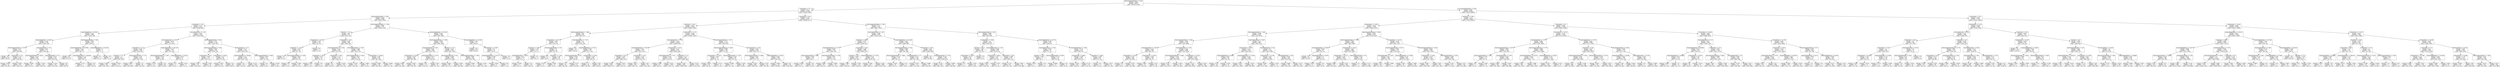 digraph Tree {
node [shape=box] ;
0 [label="ElectronegativityMean <= 2.031\nentropy = 0.994\nsamples = 99473\nvalue = [45328, 54145]"] ;
1 [label="ColumnMin <= 2.5\nentropy = 0.672\nsamples = 31066\nvalue = [25585, 5481]"] ;
0 -> 1 [labeldistance=2.5, labelangle=45, headlabel="True"] ;
2 [label="ElectronegativityMax <= 5.09\nentropy = 0.919\nsamples = 6899\nvalue = [4595, 2304]"] ;
1 -> 2 ;
3 [label="ColumnMax <= 13.5\nentropy = 0.757\nsamples = 4527\nvalue = [3539, 988]"] ;
2 -> 3 ;
4 [label="AtomicWeightMax <= 279.021\nentropy = 0.432\nsamples = 1668\nvalue = [1520, 148]"] ;
3 -> 4 ;
5 [label="AtomicWeightMin <= 23.647\nentropy = 0.526\nsamples = 1228\nvalue = [1082, 146]"] ;
4 -> 5 ;
6 [label="ElectronegativityMax <= 1.575\nentropy = 0.713\nsamples = 501\nvalue = [403, 98]"] ;
5 -> 6 ;
7 [label="entropy = 0.0\nsamples = 49\nvalue = [49, 0]"] ;
6 -> 7 ;
8 [label="ColumnMax <= 2.5\nentropy = 0.754\nsamples = 452\nvalue = [354, 98]"] ;
6 -> 8 ;
9 [label="entropy = 0.918\nsamples = 42\nvalue = [14, 28]"] ;
8 -> 9 ;
10 [label="entropy = 0.659\nsamples = 410\nvalue = [340, 70]"] ;
8 -> 10 ;
11 [label="AtomicRadiusMax <= 3.4\nentropy = 0.351\nsamples = 727\nvalue = [679, 48]"] ;
5 -> 11 ;
12 [label="ElectronegativityMin <= 0.855\nentropy = 0.226\nsamples = 493\nvalue = [475, 18]"] ;
11 -> 12 ;
13 [label="entropy = 0.464\nsamples = 61\nvalue = [55, 6]"] ;
12 -> 13 ;
14 [label="entropy = 0.183\nsamples = 432\nvalue = [420, 12]"] ;
12 -> 14 ;
15 [label="AtomicRadiusMax <= 5.3\nentropy = 0.552\nsamples = 234\nvalue = [204, 30]"] ;
11 -> 15 ;
16 [label="entropy = 0.738\nsamples = 144\nvalue = [114, 30]"] ;
15 -> 16 ;
17 [label="entropy = 0.0\nsamples = 90\nvalue = [90, 0]"] ;
15 -> 17 ;
18 [label="ElectronegativityMax <= 5.06\nentropy = 0.042\nsamples = 440\nvalue = [438, 2]"] ;
4 -> 18 ;
19 [label="AtomicWeightMean <= 139.788\nentropy = 0.023\nsamples = 438\nvalue = [437, 1]"] ;
18 -> 19 ;
20 [label="entropy = 0.0\nsamples = 372\nvalue = [372, 0]"] ;
19 -> 20 ;
21 [label="AtomicWeightMean <= 139.826\nentropy = 0.113\nsamples = 66\nvalue = [65, 1]"] ;
19 -> 21 ;
22 [label="entropy = 0.722\nsamples = 5\nvalue = [4, 1]"] ;
21 -> 22 ;
23 [label="entropy = 0.0\nsamples = 61\nvalue = [61, 0]"] ;
21 -> 23 ;
24 [label="AtomicWeightMean <= 134.162\nentropy = 1.0\nsamples = 2\nvalue = [1, 1]"] ;
18 -> 24 ;
25 [label="entropy = 0.0\nsamples = 1\nvalue = [0, 1]"] ;
24 -> 25 ;
26 [label="entropy = 0.0\nsamples = 1\nvalue = [1, 0]"] ;
24 -> 26 ;
27 [label="AtomicRadiusMin <= 1.425\nentropy = 0.874\nsamples = 2859\nvalue = [2019, 840]"] ;
3 -> 27 ;
28 [label="AtomicRadiusMax <= 4.375\nentropy = 0.978\nsamples = 1317\nvalue = [774, 543]"] ;
27 -> 28 ;
29 [label="ColumnMin <= 1.5\nentropy = 0.948\nsamples = 1205\nvalue = [764, 441]"] ;
28 -> 29 ;
30 [label="RowMax <= 7.0\nentropy = 1.0\nsamples = 610\nvalue = [307, 303]"] ;
29 -> 30 ;
31 [label="entropy = 0.984\nsamples = 439\nvalue = [187, 252]"] ;
30 -> 31 ;
32 [label="entropy = 0.879\nsamples = 171\nvalue = [120, 51]"] ;
30 -> 32 ;
33 [label="ElectronegativityMin <= 1.75\nentropy = 0.781\nsamples = 595\nvalue = [457, 138]"] ;
29 -> 33 ;
34 [label="entropy = 0.697\nsamples = 511\nvalue = [415, 96]"] ;
33 -> 34 ;
35 [label="entropy = 1.0\nsamples = 84\nvalue = [42, 42]"] ;
33 -> 35 ;
36 [label="AtomicWeightMax <= 301.522\nentropy = 0.434\nsamples = 112\nvalue = [10, 102]"] ;
28 -> 36 ;
37 [label="ElectronegativityMean <= 1.397\nentropy = 0.278\nsamples = 104\nvalue = [5, 99]"] ;
36 -> 37 ;
38 [label="entropy = 0.738\nsamples = 24\nvalue = [5, 19]"] ;
37 -> 38 ;
39 [label="entropy = 0.0\nsamples = 80\nvalue = [0, 80]"] ;
37 -> 39 ;
40 [label="AtomicWeightMax <= 416.18\nentropy = 0.954\nsamples = 8\nvalue = [5, 3]"] ;
36 -> 40 ;
41 [label="entropy = 0.0\nsamples = 4\nvalue = [4, 0]"] ;
40 -> 41 ;
42 [label="entropy = 0.811\nsamples = 4\nvalue = [1, 3]"] ;
40 -> 42 ;
43 [label="ElectronegativityMin <= 0.94\nentropy = 0.707\nsamples = 1542\nvalue = [1245, 297]"] ;
27 -> 43 ;
44 [label="ElectronegativityMax <= 4.39\nentropy = 0.954\nsamples = 361\nvalue = [226, 135]"] ;
43 -> 44 ;
45 [label="ColumnMax <= 31.0\nentropy = 0.993\nsamples = 277\nvalue = [152, 125]"] ;
44 -> 45 ;
46 [label="entropy = 0.972\nsamples = 251\nvalue = [150, 101]"] ;
45 -> 46 ;
47 [label="entropy = 0.391\nsamples = 26\nvalue = [2, 24]"] ;
45 -> 47 ;
48 [label="ColumnMean <= 8.625\nentropy = 0.527\nsamples = 84\nvalue = [74, 10]"] ;
44 -> 48 ;
49 [label="entropy = 0.852\nsamples = 36\nvalue = [26, 10]"] ;
48 -> 49 ;
50 [label="entropy = 0.0\nsamples = 48\nvalue = [48, 0]"] ;
48 -> 50 ;
51 [label="ColumnMean <= 11.1\nentropy = 0.577\nsamples = 1181\nvalue = [1019, 162]"] ;
43 -> 51 ;
52 [label="AtomicWeightMax <= 59.059\nentropy = 0.54\nsamples = 1149\nvalue = [1007, 142]"] ;
51 -> 52 ;
53 [label="entropy = 0.0\nsamples = 110\nvalue = [110, 0]"] ;
52 -> 53 ;
54 [label="entropy = 0.575\nsamples = 1039\nvalue = [897, 142]"] ;
52 -> 54 ;
55 [label="ElectronegativityMean <= 1.693\nentropy = 0.954\nsamples = 32\nvalue = [12, 20]"] ;
51 -> 55 ;
56 [label="entropy = 0.0\nsamples = 9\nvalue = [9, 0]"] ;
55 -> 56 ;
57 [label="entropy = 0.559\nsamples = 23\nvalue = [3, 20]"] ;
55 -> 57 ;
58 [label="ElectronegativityMean <= 1.786\nentropy = 0.991\nsamples = 2372\nvalue = [1056, 1316]"] ;
2 -> 58 ;
59 [label="RowMax <= 11.0\nentropy = 0.93\nsamples = 792\nvalue = [518, 274]"] ;
58 -> 59 ;
60 [label="ColumnMean <= 10.3\nentropy = 0.783\nsamples = 103\nvalue = [24, 79]"] ;
59 -> 60 ;
61 [label="RowMean <= 1.514\nentropy = 0.674\nsamples = 96\nvalue = [17, 79]"] ;
60 -> 61 ;
62 [label="entropy = 0.0\nsamples = 2\nvalue = [2, 0]"] ;
61 -> 62 ;
63 [label="ElectronegativityMean <= 1.459\nentropy = 0.633\nsamples = 94\nvalue = [15, 79]"] ;
61 -> 63 ;
64 [label="entropy = 0.0\nsamples = 2\nvalue = [2, 0]"] ;
63 -> 64 ;
65 [label="entropy = 0.588\nsamples = 92\nvalue = [13, 79]"] ;
63 -> 65 ;
66 [label="entropy = 0.0\nsamples = 7\nvalue = [7, 0]"] ;
60 -> 66 ;
67 [label="ColumnMax <= 44.5\nentropy = 0.86\nsamples = 689\nvalue = [494, 195]"] ;
59 -> 67 ;
68 [label="AtomicRadiusMean <= 1.234\nentropy = 0.419\nsamples = 295\nvalue = [270, 25]"] ;
67 -> 68 ;
69 [label="ColumnMax <= 19.5\nentropy = 0.811\nsamples = 16\nvalue = [4, 12]"] ;
68 -> 69 ;
70 [label="entropy = 0.391\nsamples = 13\nvalue = [1, 12]"] ;
69 -> 70 ;
71 [label="entropy = 0.0\nsamples = 3\nvalue = [3, 0]"] ;
69 -> 71 ;
72 [label="ColumnMax <= 29.0\nentropy = 0.272\nsamples = 279\nvalue = [266, 13]"] ;
68 -> 72 ;
73 [label="entropy = 0.0\nsamples = 133\nvalue = [133, 0]"] ;
72 -> 73 ;
74 [label="entropy = 0.433\nsamples = 146\nvalue = [133, 13]"] ;
72 -> 74 ;
75 [label="AtomicRadiusMean <= 1.501\nentropy = 0.986\nsamples = 394\nvalue = [224, 170]"] ;
67 -> 75 ;
76 [label="ElectronegativityMin <= 1.625\nentropy = 0.627\nsamples = 153\nvalue = [129, 24]"] ;
75 -> 76 ;
77 [label="entropy = 0.528\nsamples = 134\nvalue = [118, 16]"] ;
76 -> 77 ;
78 [label="entropy = 0.982\nsamples = 19\nvalue = [11, 8]"] ;
76 -> 78 ;
79 [label="ColumnMean <= 10.955\nentropy = 0.967\nsamples = 241\nvalue = [95, 146]"] ;
75 -> 79 ;
80 [label="entropy = 0.888\nsamples = 190\nvalue = [58, 132]"] ;
79 -> 80 ;
81 [label="entropy = 0.848\nsamples = 51\nvalue = [37, 14]"] ;
79 -> 81 ;
82 [label="AtomicWeightMean <= 132.252\nentropy = 0.925\nsamples = 1580\nvalue = [538, 1042]"] ;
58 -> 82 ;
83 [label="ElectronegativityMax <= 7.645\nentropy = 0.905\nsamples = 1525\nvalue = [489, 1036]"] ;
82 -> 83 ;
84 [label="AtomicRadiusMax <= 2.65\nentropy = 0.992\nsamples = 498\nvalue = [222, 276]"] ;
83 -> 84 ;
85 [label="ColumnMean <= 9.225\nentropy = 0.916\nsamples = 281\nvalue = [93, 188]"] ;
84 -> 85 ;
86 [label="entropy = 0.681\nsamples = 133\nvalue = [24, 109]"] ;
85 -> 86 ;
87 [label="entropy = 0.997\nsamples = 148\nvalue = [69, 79]"] ;
85 -> 87 ;
88 [label="AtomicRadiusMean <= 1.475\nentropy = 0.974\nsamples = 217\nvalue = [129, 88]"] ;
84 -> 88 ;
89 [label="entropy = 0.91\nsamples = 175\nvalue = [118, 57]"] ;
88 -> 89 ;
90 [label="entropy = 0.83\nsamples = 42\nvalue = [11, 31]"] ;
88 -> 90 ;
91 [label="RowMax <= 17.0\nentropy = 0.827\nsamples = 1027\nvalue = [267, 760]"] ;
83 -> 91 ;
92 [label="ElectronegativityMax <= 9.3\nentropy = 0.648\nsamples = 681\nvalue = [113, 568]"] ;
91 -> 92 ;
93 [label="entropy = 0.848\nsamples = 244\nvalue = [67, 177]"] ;
92 -> 93 ;
94 [label="entropy = 0.485\nsamples = 437\nvalue = [46, 391]"] ;
92 -> 94 ;
95 [label="ElectronegativityMean <= 1.953\nentropy = 0.991\nsamples = 346\nvalue = [154, 192]"] ;
91 -> 95 ;
96 [label="entropy = 0.938\nsamples = 175\nvalue = [113, 62]"] ;
95 -> 96 ;
97 [label="entropy = 0.795\nsamples = 171\nvalue = [41, 130]"] ;
95 -> 97 ;
98 [label="AtomicWeightMin <= 110.263\nentropy = 0.497\nsamples = 55\nvalue = [49, 6]"] ;
82 -> 98 ;
99 [label="entropy = 0.0\nsamples = 36\nvalue = [36, 0]"] ;
98 -> 99 ;
100 [label="ColumnMean <= 12.607\nentropy = 0.9\nsamples = 19\nvalue = [13, 6]"] ;
98 -> 100 ;
101 [label="AtomicWeightMean <= 147.217\nentropy = 0.696\nsamples = 16\nvalue = [13, 3]"] ;
100 -> 101 ;
102 [label="entropy = 0.918\nsamples = 9\nvalue = [6, 3]"] ;
101 -> 102 ;
103 [label="entropy = 0.0\nsamples = 7\nvalue = [7, 0]"] ;
101 -> 103 ;
104 [label="entropy = 0.0\nsamples = 3\nvalue = [0, 3]"] ;
100 -> 104 ;
105 [label="ColumnMax <= 44.5\nentropy = 0.561\nsamples = 24167\nvalue = [20990, 3177]"] ;
1 -> 105 ;
106 [label="RowMean <= 2.914\nentropy = 0.415\nsamples = 16265\nvalue = [14903, 1362]"] ;
105 -> 106 ;
107 [label="ElectronegativityMean <= 1.666\nentropy = 0.95\nsamples = 426\nvalue = [269, 157]"] ;
106 -> 107 ;
108 [label="ColumnMean <= 4.375\nentropy = 0.603\nsamples = 156\nvalue = [133, 23]"] ;
107 -> 108 ;
109 [label="RowMean <= 2.897\nentropy = 0.128\nsamples = 113\nvalue = [111, 2]"] ;
108 -> 109 ;
110 [label="AtomicRadiusMax <= 3.675\nentropy = 0.074\nsamples = 112\nvalue = [111, 1]"] ;
109 -> 110 ;
111 [label="entropy = 0.439\nsamples = 11\nvalue = [10, 1]"] ;
110 -> 111 ;
112 [label="entropy = 0.0\nsamples = 101\nvalue = [101, 0]"] ;
110 -> 112 ;
113 [label="entropy = 0.0\nsamples = 1\nvalue = [0, 1]"] ;
109 -> 113 ;
114 [label="ElectronegativityMin <= 1.97\nentropy = 1.0\nsamples = 43\nvalue = [22, 21]"] ;
108 -> 114 ;
115 [label="entropy = 0.0\nsamples = 9\nvalue = [9, 0]"] ;
114 -> 115 ;
116 [label="RowMean <= 2.739\nentropy = 0.96\nsamples = 34\nvalue = [13, 21]"] ;
114 -> 116 ;
117 [label="entropy = 0.702\nsamples = 21\nvalue = [4, 17]"] ;
116 -> 117 ;
118 [label="entropy = 0.89\nsamples = 13\nvalue = [9, 4]"] ;
116 -> 118 ;
119 [label="AtomicRadiusMax <= 1.725\nentropy = 1.0\nsamples = 270\nvalue = [136, 134]"] ;
107 -> 119 ;
120 [label="entropy = 0.0\nsamples = 19\nvalue = [19, 0]"] ;
119 -> 120 ;
121 [label="AtomicWeightMean <= 27.421\nentropy = 0.997\nsamples = 251\nvalue = [117, 134]"] ;
119 -> 121 ;
122 [label="ElectronegativityMax <= 6.3\nentropy = 0.916\nsamples = 145\nvalue = [48, 97]"] ;
121 -> 122 ;
123 [label="entropy = 1.0\nsamples = 58\nvalue = [29, 29]"] ;
122 -> 123 ;
124 [label="entropy = 0.757\nsamples = 87\nvalue = [19, 68]"] ;
122 -> 124 ;
125 [label="ColumnMean <= 2.619\nentropy = 0.933\nsamples = 106\nvalue = [69, 37]"] ;
121 -> 125 ;
126 [label="entropy = 1.0\nsamples = 58\nvalue = [29, 29]"] ;
125 -> 126 ;
127 [label="entropy = 0.65\nsamples = 48\nvalue = [40, 8]"] ;
125 -> 127 ;
128 [label="ColumnMean <= 11.31\nentropy = 0.388\nsamples = 15839\nvalue = [14634, 1205]"] ;
106 -> 128 ;
129 [label="AtomicRadiusMin <= 1.375\nentropy = 0.344\nsamples = 14624\nvalue = [13684, 940]"] ;
128 -> 129 ;
130 [label="AtomicRadiusMean <= 1.602\nentropy = 0.431\nsamples = 7377\nvalue = [6725, 652]"] ;
129 -> 130 ;
131 [label="ColumnMax <= 34.5\nentropy = 0.381\nsamples = 6471\nvalue = [5992, 479]"] ;
130 -> 131 ;
132 [label="entropy = 0.402\nsamples = 5957\nvalue = [5480, 477]"] ;
131 -> 132 ;
133 [label="entropy = 0.037\nsamples = 514\nvalue = [512, 2]"] ;
131 -> 133 ;
134 [label="ColumnMax <= 14.5\nentropy = 0.703\nsamples = 906\nvalue = [733, 173]"] ;
130 -> 134 ;
135 [label="entropy = 0.501\nsamples = 653\nvalue = [581, 72]"] ;
134 -> 135 ;
136 [label="entropy = 0.97\nsamples = 253\nvalue = [152, 101]"] ;
134 -> 136 ;
137 [label="ColumnMean <= 4.414\nentropy = 0.241\nsamples = 7247\nvalue = [6959, 288]"] ;
129 -> 137 ;
138 [label="AtomicRadiusMax <= 1.775\nentropy = 0.043\nsamples = 1276\nvalue = [1270, 6]"] ;
137 -> 138 ;
139 [label="entropy = 0.269\nsamples = 87\nvalue = [83, 4]"] ;
138 -> 139 ;
140 [label="entropy = 0.018\nsamples = 1189\nvalue = [1187, 2]"] ;
138 -> 140 ;
141 [label="ColumnMin <= 7.5\nentropy = 0.275\nsamples = 5971\nvalue = [5689, 282]"] ;
137 -> 141 ;
142 [label="entropy = 0.305\nsamples = 4832\nvalue = [4569, 263]"] ;
141 -> 142 ;
143 [label="entropy = 0.122\nsamples = 1139\nvalue = [1120, 19]"] ;
141 -> 143 ;
144 [label="ElectronegativityMin <= 1.275\nentropy = 0.757\nsamples = 1215\nvalue = [950, 265]"] ;
128 -> 144 ;
145 [label="ElectronegativityMean <= 1.826\nentropy = 0.988\nsamples = 163\nvalue = [71, 92]"] ;
144 -> 145 ;
146 [label="ColumnMean <= 11.917\nentropy = 0.883\nsamples = 73\nvalue = [51, 22]"] ;
145 -> 146 ;
147 [label="entropy = 0.616\nsamples = 59\nvalue = [50, 9]"] ;
146 -> 147 ;
148 [label="entropy = 0.371\nsamples = 14\nvalue = [1, 13]"] ;
146 -> 148 ;
149 [label="ElectronegativityMin <= 1.135\nentropy = 0.764\nsamples = 90\nvalue = [20, 70]"] ;
145 -> 149 ;
150 [label="entropy = 0.998\nsamples = 21\nvalue = [11, 10]"] ;
149 -> 150 ;
151 [label="entropy = 0.559\nsamples = 69\nvalue = [9, 60]"] ;
149 -> 151 ;
152 [label="ColumnMean <= 13.9\nentropy = 0.645\nsamples = 1052\nvalue = [879, 173]"] ;
144 -> 152 ;
153 [label="ElectronegativityMean <= 1.986\nentropy = 0.437\nsamples = 788\nvalue = [717, 71]"] ;
152 -> 153 ;
154 [label="entropy = 0.344\nsamples = 669\nvalue = [626, 43]"] ;
153 -> 154 ;
155 [label="entropy = 0.787\nsamples = 119\nvalue = [91, 28]"] ;
153 -> 155 ;
156 [label="AtomicWeightMin <= 67.551\nentropy = 0.962\nsamples = 264\nvalue = [162, 102]"] ;
152 -> 156 ;
157 [label="entropy = 0.993\nsamples = 124\nvalue = [56, 68]"] ;
156 -> 157 ;
158 [label="entropy = 0.8\nsamples = 140\nvalue = [106, 34]"] ;
156 -> 158 ;
159 [label="ElectronegativityMean <= 1.941\nentropy = 0.777\nsamples = 7902\nvalue = [6087, 1815]"] ;
105 -> 159 ;
160 [label="AtomicRadiusMean <= 1.497\nentropy = 0.689\nsamples = 6441\nvalue = [5254, 1187]"] ;
159 -> 160 ;
161 [label="RowMean <= 2.881\nentropy = 0.557\nsamples = 4777\nvalue = [4156, 621]"] ;
160 -> 161 ;
162 [label="AtomicRadiusMean <= 1.117\nentropy = 0.998\nsamples = 313\nvalue = [165, 148]"] ;
161 -> 162 ;
163 [label="ElectronegativityMin <= 3.68\nentropy = 0.363\nsamples = 101\nvalue = [94, 7]"] ;
162 -> 163 ;
164 [label="entropy = 0.095\nsamples = 82\nvalue = [81, 1]"] ;
163 -> 164 ;
165 [label="entropy = 0.9\nsamples = 19\nvalue = [13, 6]"] ;
163 -> 165 ;
166 [label="ElectronegativityMean <= 1.703\nentropy = 0.92\nsamples = 212\nvalue = [71, 141]"] ;
162 -> 166 ;
167 [label="entropy = 0.908\nsamples = 65\nvalue = [44, 21]"] ;
166 -> 167 ;
168 [label="entropy = 0.688\nsamples = 147\nvalue = [27, 120]"] ;
166 -> 168 ;
169 [label="ColumnMax <= 48.5\nentropy = 0.488\nsamples = 4464\nvalue = [3991, 473]"] ;
161 -> 169 ;
170 [label="RowMax <= 19.0\nentropy = 0.858\nsamples = 351\nvalue = [252, 99]"] ;
169 -> 170 ;
171 [label="entropy = 0.981\nsamples = 217\nvalue = [126, 91]"] ;
170 -> 171 ;
172 [label="entropy = 0.326\nsamples = 134\nvalue = [126, 8]"] ;
170 -> 172 ;
173 [label="AtomicWeightMean <= 27.105\nentropy = 0.44\nsamples = 4113\nvalue = [3739, 374]"] ;
169 -> 173 ;
174 [label="entropy = 0.036\nsamples = 267\nvalue = [266, 1]"] ;
173 -> 174 ;
175 [label="entropy = 0.459\nsamples = 3846\nvalue = [3473, 373]"] ;
173 -> 175 ;
176 [label="AtomicWeightMax <= 414.349\nentropy = 0.925\nsamples = 1664\nvalue = [1098, 566]"] ;
160 -> 176 ;
177 [label="ElectronegativityMin <= 1.44\nentropy = 0.889\nsamples = 300\nvalue = [92, 208]"] ;
176 -> 177 ;
178 [label="ElectronegativityMean <= 1.889\nentropy = 0.744\nsamples = 52\nvalue = [41, 11]"] ;
177 -> 178 ;
179 [label="entropy = 0.359\nsamples = 44\nvalue = [41, 3]"] ;
178 -> 179 ;
180 [label="entropy = 0.0\nsamples = 8\nvalue = [0, 8]"] ;
178 -> 180 ;
181 [label="AtomicRadiusMin <= 1.7\nentropy = 0.733\nsamples = 248\nvalue = [51, 197]"] ;
177 -> 181 ;
182 [label="entropy = 0.424\nsamples = 174\nvalue = [15, 159]"] ;
181 -> 182 ;
183 [label="entropy = 0.999\nsamples = 74\nvalue = [36, 38]"] ;
181 -> 183 ;
184 [label="RowMean <= 3.09\nentropy = 0.83\nsamples = 1364\nvalue = [1006, 358]"] ;
176 -> 184 ;
185 [label="entropy = 0.0\nsamples = 48\nvalue = [0, 48]"] ;
184 -> 185 ;
186 [label="AtomicRadiusMean <= 1.713\nentropy = 0.788\nsamples = 1316\nvalue = [1006, 310]"] ;
184 -> 186 ;
187 [label="entropy = 0.704\nsamples = 1109\nvalue = [897, 212]"] ;
186 -> 187 ;
188 [label="entropy = 0.998\nsamples = 207\nvalue = [109, 98]"] ;
186 -> 188 ;
189 [label="ElectronegativityMin <= 3.475\nentropy = 0.986\nsamples = 1461\nvalue = [833, 628]"] ;
159 -> 189 ;
190 [label="ColumnMean <= 7.809\nentropy = 1.0\nsamples = 1076\nvalue = [539, 537]"] ;
189 -> 190 ;
191 [label="RowMax <= 34.5\nentropy = 0.565\nsamples = 98\nvalue = [13, 85]"] ;
190 -> 191 ;
192 [label="ColumnMean <= 5.815\nentropy = 0.423\nsamples = 93\nvalue = [8, 85]"] ;
191 -> 192 ;
193 [label="entropy = 0.0\nsamples = 2\nvalue = [2, 0]"] ;
192 -> 193 ;
194 [label="entropy = 0.351\nsamples = 91\nvalue = [6, 85]"] ;
192 -> 194 ;
195 [label="entropy = 0.0\nsamples = 5\nvalue = [5, 0]"] ;
191 -> 195 ;
196 [label="AtomicRadiusMean <= 1.201\nentropy = 0.996\nsamples = 978\nvalue = [526, 452]"] ;
190 -> 196 ;
197 [label="ColumnMax <= 208.0\nentropy = 0.762\nsamples = 181\nvalue = [141, 40]"] ;
196 -> 197 ;
198 [label="entropy = 0.616\nsamples = 164\nvalue = [139, 25]"] ;
197 -> 198 ;
199 [label="entropy = 0.523\nsamples = 17\nvalue = [2, 15]"] ;
197 -> 199 ;
200 [label="ColumnMax <= 46.5\nentropy = 0.999\nsamples = 797\nvalue = [385, 412]"] ;
196 -> 200 ;
201 [label="entropy = 0.707\nsamples = 83\nvalue = [67, 16]"] ;
200 -> 201 ;
202 [label="entropy = 0.991\nsamples = 714\nvalue = [318, 396]"] ;
200 -> 202 ;
203 [label="AtomicWeightMean <= 33.778\nentropy = 0.789\nsamples = 385\nvalue = [294, 91]"] ;
189 -> 203 ;
204 [label="AtomicRadiusMean <= 1.103\nentropy = 0.928\nsamples = 32\nvalue = [11, 21]"] ;
203 -> 204 ;
205 [label="RowMax <= 13.0\nentropy = 0.592\nsamples = 7\nvalue = [6, 1]"] ;
204 -> 205 ;
206 [label="entropy = 0.918\nsamples = 3\nvalue = [2, 1]"] ;
205 -> 206 ;
207 [label="entropy = 0.0\nsamples = 4\nvalue = [4, 0]"] ;
205 -> 207 ;
208 [label="ElectronegativityMin <= 6.565\nentropy = 0.722\nsamples = 25\nvalue = [5, 20]"] ;
204 -> 208 ;
209 [label="entropy = 0.896\nsamples = 16\nvalue = [5, 11]"] ;
208 -> 209 ;
210 [label="entropy = 0.0\nsamples = 9\nvalue = [0, 9]"] ;
208 -> 210 ;
211 [label="AtomicRadiusMean <= 1.405\nentropy = 0.719\nsamples = 353\nvalue = [283, 70]"] ;
203 -> 211 ;
212 [label="ColumnMean <= 9.964\nentropy = 0.569\nsamples = 261\nvalue = [226, 35]"] ;
211 -> 212 ;
213 [label="entropy = 0.229\nsamples = 108\nvalue = [104, 4]"] ;
212 -> 213 ;
214 [label="entropy = 0.727\nsamples = 153\nvalue = [122, 31]"] ;
212 -> 214 ;
215 [label="RowMean <= 4.384\nentropy = 0.958\nsamples = 92\nvalue = [57, 35]"] ;
211 -> 215 ;
216 [label="entropy = 0.0\nsamples = 11\nvalue = [0, 11]"] ;
215 -> 216 ;
217 [label="entropy = 0.877\nsamples = 81\nvalue = [57, 24]"] ;
215 -> 217 ;
218 [label="AtomicRadiusMean <= 0.98\nentropy = 0.867\nsamples = 68407\nvalue = [19743, 48664]"] ;
0 -> 218 [labeldistance=2.5, labelangle=-45, headlabel="False"] ;
219 [label="RowMean <= 2.484\nentropy = 0.72\nsamples = 36848\nvalue = [7328, 29520]"] ;
218 -> 219 ;
220 [label="ColumnMean <= 12.918\nentropy = 0.532\nsamples = 16100\nvalue = [1948, 14152]"] ;
219 -> 220 ;
221 [label="ElectronegativityMin <= 1.845\nentropy = 0.398\nsamples = 9243\nvalue = [728, 8515]"] ;
220 -> 221 ;
222 [label="ElectronegativityMax <= 10.66\nentropy = 0.298\nsamples = 5276\nvalue = [278, 4998]"] ;
221 -> 222 ;
223 [label="AtomicRadiusMin <= 1.025\nentropy = 0.516\nsamples = 590\nvalue = [68, 522]"] ;
222 -> 223 ;
224 [label="ColumnMean <= 3.375\nentropy = 0.367\nsamples = 484\nvalue = [34, 450]"] ;
223 -> 224 ;
225 [label="entropy = 0.0\nsamples = 6\nvalue = [6, 0]"] ;
224 -> 225 ;
226 [label="entropy = 0.322\nsamples = 478\nvalue = [28, 450]"] ;
224 -> 226 ;
227 [label="ColumnMean <= 12.675\nentropy = 0.905\nsamples = 106\nvalue = [34, 72]"] ;
223 -> 227 ;
228 [label="entropy = 0.987\nsamples = 76\nvalue = [33, 43]"] ;
227 -> 228 ;
229 [label="entropy = 0.211\nsamples = 30\nvalue = [1, 29]"] ;
227 -> 229 ;
230 [label="AtomicRadiusMin <= 1.225\nentropy = 0.264\nsamples = 4686\nvalue = [210, 4476]"] ;
222 -> 230 ;
231 [label="ElectronegativityMean <= 2.846\nentropy = 0.185\nsamples = 2136\nvalue = [60, 2076]"] ;
230 -> 231 ;
232 [label="entropy = 0.152\nsamples = 1913\nvalue = [42, 1871]"] ;
231 -> 232 ;
233 [label="entropy = 0.405\nsamples = 223\nvalue = [18, 205]"] ;
231 -> 233 ;
234 [label="ColumnMean <= 12.185\nentropy = 0.323\nsamples = 2550\nvalue = [150, 2400]"] ;
230 -> 234 ;
235 [label="entropy = 0.272\nsamples = 1905\nvalue = [89, 1816]"] ;
234 -> 235 ;
236 [label="entropy = 0.452\nsamples = 645\nvalue = [61, 584]"] ;
234 -> 236 ;
237 [label="AtomicRadiusMean <= 0.855\nentropy = 0.51\nsamples = 3967\nvalue = [450, 3517]"] ;
221 -> 237 ;
238 [label="ColumnMean <= 4.787\nentropy = 0.355\nsamples = 2520\nvalue = [169, 2351]"] ;
237 -> 238 ;
239 [label="AtomicWeightMean <= 8.636\nentropy = 0.967\nsamples = 56\nvalue = [22, 34]"] ;
238 -> 239 ;
240 [label="entropy = 0.211\nsamples = 30\nvalue = [1, 29]"] ;
239 -> 240 ;
241 [label="entropy = 0.706\nsamples = 26\nvalue = [21, 5]"] ;
239 -> 241 ;
242 [label="AtomicWeightMean <= 17.954\nentropy = 0.326\nsamples = 2464\nvalue = [147, 2317]"] ;
238 -> 242 ;
243 [label="entropy = 0.243\nsamples = 1523\nvalue = [61, 1462]"] ;
242 -> 243 ;
244 [label="entropy = 0.441\nsamples = 941\nvalue = [86, 855]"] ;
242 -> 244 ;
245 [label="AtomicRadiusMax <= 8.9\nentropy = 0.71\nsamples = 1447\nvalue = [281, 1166]"] ;
237 -> 245 ;
246 [label="ColumnMean <= 12.756\nentropy = 0.621\nsamples = 985\nvalue = [152, 833]"] ;
245 -> 246 ;
247 [label="entropy = 0.648\nsamples = 911\nvalue = [151, 760]"] ;
246 -> 247 ;
248 [label="entropy = 0.103\nsamples = 74\nvalue = [1, 73]"] ;
246 -> 248 ;
249 [label="AtomicRadiusMax <= 10.9\nentropy = 0.854\nsamples = 462\nvalue = [129, 333]"] ;
245 -> 249 ;
250 [label="entropy = 0.996\nsamples = 204\nvalue = [94, 110]"] ;
249 -> 250 ;
251 [label="entropy = 0.573\nsamples = 258\nvalue = [35, 223]"] ;
249 -> 251 ;
252 [label="ElectronegativityMean <= 2.942\nentropy = 0.676\nsamples = 6857\nvalue = [1220, 5637]"] ;
220 -> 252 ;
253 [label="ElectronegativityMean <= 2.526\nentropy = 0.584\nsamples = 4058\nvalue = [568, 3490]"] ;
252 -> 253 ;
254 [label="AtomicRadiusMean <= 0.802\nentropy = 0.928\nsamples = 67\nvalue = [44, 23]"] ;
253 -> 254 ;
255 [label="entropy = 0.0\nsamples = 20\nvalue = [20, 0]"] ;
254 -> 255 ;
256 [label="AtomicRadiusMean <= 0.879\nentropy = 1.0\nsamples = 47\nvalue = [24, 23]"] ;
254 -> 256 ;
257 [label="entropy = 0.979\nsamples = 41\nvalue = [24, 17]"] ;
256 -> 257 ;
258 [label="entropy = 0.0\nsamples = 6\nvalue = [0, 6]"] ;
256 -> 258 ;
259 [label="ColumnMean <= 15.321\nentropy = 0.561\nsamples = 3991\nvalue = [524, 3467]"] ;
253 -> 259 ;
260 [label="ColumnMean <= 13.112\nentropy = 0.585\nsamples = 3675\nvalue = [515, 3160]"] ;
259 -> 260 ;
261 [label="entropy = 0.809\nsamples = 374\nvalue = [93, 281]"] ;
260 -> 261 ;
262 [label="entropy = 0.551\nsamples = 3301\nvalue = [422, 2879]"] ;
260 -> 262 ;
263 [label="ElectronegativityMax <= 3.3\nentropy = 0.187\nsamples = 316\nvalue = [9, 307]"] ;
259 -> 263 ;
264 [label="entropy = 1.0\nsamples = 2\nvalue = [1, 1]"] ;
263 -> 264 ;
265 [label="entropy = 0.171\nsamples = 314\nvalue = [8, 306]"] ;
263 -> 265 ;
266 [label="ColumnMean <= 14.451\nentropy = 0.783\nsamples = 2799\nvalue = [652, 2147]"] ;
252 -> 266 ;
267 [label="ElectronegativityMax <= 20.27\nentropy = 0.634\nsamples = 751\nvalue = [120, 631]"] ;
266 -> 267 ;
268 [label="AtomicRadiusMin <= 1.425\nentropy = 0.361\nsamples = 189\nvalue = [13, 176]"] ;
267 -> 268 ;
269 [label="entropy = 0.26\nsamples = 182\nvalue = [8, 174]"] ;
268 -> 269 ;
270 [label="entropy = 0.863\nsamples = 7\nvalue = [5, 2]"] ;
268 -> 270 ;
271 [label="AtomicWeightMean <= 17.848\nentropy = 0.702\nsamples = 562\nvalue = [107, 455]"] ;
267 -> 271 ;
272 [label="entropy = 0.98\nsamples = 36\nvalue = [15, 21]"] ;
271 -> 272 ;
273 [label="entropy = 0.669\nsamples = 526\nvalue = [92, 434]"] ;
271 -> 273 ;
274 [label="ElectronegativityMean <= 3.244\nentropy = 0.826\nsamples = 2048\nvalue = [532, 1516]"] ;
266 -> 274 ;
275 [label="ColumnMean <= 14.84\nentropy = 0.876\nsamples = 1443\nvalue = [427, 1016]"] ;
274 -> 275 ;
276 [label="entropy = 0.961\nsamples = 416\nvalue = [160, 256]"] ;
275 -> 276 ;
277 [label="entropy = 0.827\nsamples = 1027\nvalue = [267, 760]"] ;
275 -> 277 ;
278 [label="ElectronegativityMin <= 2.015\nentropy = 0.666\nsamples = 605\nvalue = [105, 500]"] ;
274 -> 278 ;
279 [label="entropy = 0.761\nsamples = 322\nvalue = [71, 251]"] ;
278 -> 279 ;
280 [label="entropy = 0.53\nsamples = 283\nvalue = [34, 249]"] ;
278 -> 280 ;
281 [label="ColumnMin <= 6.5\nentropy = 0.826\nsamples = 20748\nvalue = [5380, 15368]"] ;
219 -> 281 ;
282 [label="ColumnMean <= 12.782\nentropy = 0.756\nsamples = 12459\nvalue = [2714, 9745]"] ;
281 -> 282 ;
283 [label="AtomicRadiusMin <= 1.275\nentropy = 0.862\nsamples = 5599\nvalue = [1597, 4002]"] ;
282 -> 283 ;
284 [label="ElectronegativityMean <= 2.257\nentropy = 0.646\nsamples = 1104\nvalue = [182, 922]"] ;
283 -> 284 ;
285 [label="ElectronegativityMin <= 1.285\nentropy = 0.702\nsamples = 21\nvalue = [17, 4]"] ;
284 -> 285 ;
286 [label="entropy = 0.0\nsamples = 2\nvalue = [0, 2]"] ;
285 -> 286 ;
287 [label="entropy = 0.485\nsamples = 19\nvalue = [17, 2]"] ;
285 -> 287 ;
288 [label="AtomicRadiusMax <= 1.875\nentropy = 0.616\nsamples = 1083\nvalue = [165, 918]"] ;
284 -> 288 ;
289 [label="entropy = 0.804\nsamples = 330\nvalue = [81, 249]"] ;
288 -> 289 ;
290 [label="entropy = 0.505\nsamples = 753\nvalue = [84, 669]"] ;
288 -> 290 ;
291 [label="ElectronegativityMean <= 2.737\nentropy = 0.899\nsamples = 4495\nvalue = [1415, 3080]"] ;
283 -> 291 ;
292 [label="AtomicWeightMean <= 25.513\nentropy = 0.944\nsamples = 2773\nvalue = [1002, 1771]"] ;
291 -> 292 ;
293 [label="entropy = 0.807\nsamples = 594\nvalue = [147, 447]"] ;
292 -> 293 ;
294 [label="entropy = 0.966\nsamples = 2179\nvalue = [855, 1324]"] ;
292 -> 294 ;
295 [label="AtomicWeightMean <= 76.452\nentropy = 0.795\nsamples = 1722\nvalue = [413, 1309]"] ;
291 -> 295 ;
296 [label="entropy = 0.784\nsamples = 1706\nvalue = [398, 1308]"] ;
295 -> 296 ;
297 [label="entropy = 0.337\nsamples = 16\nvalue = [15, 1]"] ;
295 -> 297 ;
298 [label="AtomicRadiusMax <= 12.075\nentropy = 0.641\nsamples = 6860\nvalue = [1117, 5743]"] ;
282 -> 298 ;
299 [label="RowMean <= 2.84\nentropy = 0.617\nsamples = 6285\nvalue = [960, 5325]"] ;
298 -> 299 ;
300 [label="ElectronegativityMean <= 2.764\nentropy = 0.562\nsamples = 4138\nvalue = [545, 3593]"] ;
299 -> 300 ;
301 [label="entropy = 0.43\nsamples = 989\nvalue = [87, 902]"] ;
300 -> 301 ;
302 [label="entropy = 0.598\nsamples = 3149\nvalue = [458, 2691]"] ;
300 -> 302 ;
303 [label="ElectronegativityMean <= 2.732\nentropy = 0.708\nsamples = 2147\nvalue = [415, 1732]"] ;
299 -> 303 ;
304 [label="entropy = 0.942\nsamples = 195\nvalue = [70, 125]"] ;
303 -> 304 ;
305 [label="entropy = 0.673\nsamples = 1952\nvalue = [345, 1607]"] ;
303 -> 305 ;
306 [label="AtomicRadiusMean <= 0.826\nentropy = 0.846\nsamples = 575\nvalue = [157, 418]"] ;
298 -> 306 ;
307 [label="AtomicWeightMean <= 26.466\nentropy = 0.991\nsamples = 230\nvalue = [102, 128]"] ;
306 -> 307 ;
308 [label="entropy = 0.94\nsamples = 84\nvalue = [54, 30]"] ;
307 -> 308 ;
309 [label="entropy = 0.914\nsamples = 146\nvalue = [48, 98]"] ;
307 -> 309 ;
310 [label="AtomicRadiusMax <= 12.375\nentropy = 0.633\nsamples = 345\nvalue = [55, 290]"] ;
306 -> 310 ;
311 [label="entropy = 0.0\nsamples = 4\nvalue = [4, 0]"] ;
310 -> 311 ;
312 [label="entropy = 0.609\nsamples = 341\nvalue = [51, 290]"] ;
310 -> 312 ;
313 [label="ColumnMean <= 13.605\nentropy = 0.906\nsamples = 8289\nvalue = [2666, 5623]"] ;
281 -> 313 ;
314 [label="AtomicRadiusMax <= 2.15\nentropy = 0.977\nsamples = 2942\nvalue = [1208, 1734]"] ;
313 -> 314 ;
315 [label="AtomicWeightMean <= 39.805\nentropy = 0.853\nsamples = 223\nvalue = [161, 62]"] ;
314 -> 315 ;
316 [label="AtomicWeightMean <= 29.568\nentropy = 0.975\nsamples = 125\nvalue = [74, 51]"] ;
315 -> 316 ;
317 [label="entropy = 0.848\nsamples = 51\nvalue = [37, 14]"] ;
316 -> 317 ;
318 [label="entropy = 1.0\nsamples = 74\nvalue = [37, 37]"] ;
316 -> 318 ;
319 [label="ColumnMean <= 12.875\nentropy = 0.507\nsamples = 98\nvalue = [87, 11]"] ;
315 -> 319 ;
320 [label="entropy = 0.0\nsamples = 36\nvalue = [36, 0]"] ;
319 -> 320 ;
321 [label="entropy = 0.674\nsamples = 62\nvalue = [51, 11]"] ;
319 -> 321 ;
322 [label="ColumnMin <= 15.5\nentropy = 0.962\nsamples = 2719\nvalue = [1047, 1672]"] ;
314 -> 322 ;
323 [label="ElectronegativityMean <= 2.684\nentropy = 0.899\nsamples = 1775\nvalue = [559, 1216]"] ;
322 -> 323 ;
324 [label="entropy = 0.99\nsamples = 383\nvalue = [169, 214]"] ;
323 -> 324 ;
325 [label="entropy = 0.856\nsamples = 1392\nvalue = [390, 1002]"] ;
323 -> 325 ;
326 [label="AtomicRadiusMin <= 1.6\nentropy = 0.999\nsamples = 944\nvalue = [488, 456]"] ;
322 -> 326 ;
327 [label="entropy = 0.704\nsamples = 251\nvalue = [203, 48]"] ;
326 -> 327 ;
328 [label="entropy = 0.977\nsamples = 693\nvalue = [285, 408]"] ;
326 -> 328 ;
329 [label="ColumnMean <= 15.738\nentropy = 0.845\nsamples = 5347\nvalue = [1458, 3889]"] ;
313 -> 329 ;
330 [label="ColumnMax <= 379.0\nentropy = 0.873\nsamples = 4745\nvalue = [1391, 3354]"] ;
329 -> 330 ;
331 [label="AtomicRadiusMean <= 0.775\nentropy = 0.855\nsamples = 4359\nvalue = [1218, 3141]"] ;
330 -> 331 ;
332 [label="entropy = 0.627\nsamples = 376\nvalue = [59, 317]"] ;
331 -> 332 ;
333 [label="entropy = 0.87\nsamples = 3983\nvalue = [1159, 2824]"] ;
331 -> 333 ;
334 [label="AtomicWeightMax <= 416.973\nentropy = 0.992\nsamples = 386\nvalue = [173, 213]"] ;
330 -> 334 ;
335 [label="entropy = 0.962\nsamples = 184\nvalue = [113, 71]"] ;
334 -> 335 ;
336 [label="entropy = 0.878\nsamples = 202\nvalue = [60, 142]"] ;
334 -> 336 ;
337 [label="ElectronegativityMax <= 3.71\nentropy = 0.504\nsamples = 602\nvalue = [67, 535]"] ;
329 -> 337 ;
338 [label="AtomicWeightMean <= 45.37\nentropy = 0.845\nsamples = 11\nvalue = [8, 3]"] ;
337 -> 338 ;
339 [label="entropy = 1.0\nsamples = 6\nvalue = [3, 3]"] ;
338 -> 339 ;
340 [label="entropy = 0.0\nsamples = 5\nvalue = [5, 0]"] ;
338 -> 340 ;
341 [label="AtomicWeightMean <= 49.193\nentropy = 0.468\nsamples = 591\nvalue = [59, 532]"] ;
337 -> 341 ;
342 [label="entropy = 0.575\nsamples = 381\nvalue = [52, 329]"] ;
341 -> 342 ;
343 [label="entropy = 0.211\nsamples = 210\nvalue = [7, 203]"] ;
341 -> 343 ;
344 [label="ColumnMax <= 31.0\nentropy = 0.967\nsamples = 31559\nvalue = [12415, 19144]"] ;
218 -> 344 ;
345 [label="ColumnMean <= 11.45\nentropy = 0.948\nsamples = 3393\nvalue = [2148, 1245]"] ;
344 -> 345 ;
346 [label="AtomicRadiusMin <= 0.625\nentropy = 0.718\nsamples = 1866\nvalue = [1496, 370]"] ;
345 -> 346 ;
347 [label="ColumnMax <= 28.5\nentropy = 0.97\nsamples = 281\nvalue = [112, 169]"] ;
346 -> 347 ;
348 [label="ColumnMin <= 2.5\nentropy = 1.0\nsamples = 208\nvalue = [106, 102]"] ;
347 -> 348 ;
349 [label="ColumnMean <= 10.292\nentropy = 0.783\nsamples = 103\nvalue = [24, 79]"] ;
348 -> 349 ;
350 [label="entropy = 0.592\nsamples = 91\nvalue = [13, 78]"] ;
349 -> 350 ;
351 [label="entropy = 0.414\nsamples = 12\nvalue = [11, 1]"] ;
349 -> 351 ;
352 [label="AtomicWeightMin <= 15.003\nentropy = 0.758\nsamples = 105\nvalue = [82, 23]"] ;
348 -> 352 ;
353 [label="entropy = 0.779\nsamples = 13\nvalue = [3, 10]"] ;
352 -> 353 ;
354 [label="entropy = 0.588\nsamples = 92\nvalue = [79, 13]"] ;
352 -> 354 ;
355 [label="AtomicRadiusMax <= 4.025\nentropy = 0.41\nsamples = 73\nvalue = [6, 67]"] ;
347 -> 355 ;
356 [label="ElectronegativityMin <= 2.63\nentropy = 0.111\nsamples = 68\nvalue = [1, 67]"] ;
355 -> 356 ;
357 [label="entropy = 0.0\nsamples = 42\nvalue = [0, 42]"] ;
356 -> 357 ;
358 [label="entropy = 0.235\nsamples = 26\nvalue = [1, 25]"] ;
356 -> 358 ;
359 [label="entropy = 0.0\nsamples = 5\nvalue = [5, 0]"] ;
355 -> 359 ;
360 [label="ColumnMin <= 2.5\nentropy = 0.549\nsamples = 1585\nvalue = [1384, 201]"] ;
346 -> 360 ;
361 [label="ElectronegativityMean <= 2.173\nentropy = 0.992\nsamples = 232\nvalue = [128, 104]"] ;
360 -> 361 ;
362 [label="ColumnMean <= 8.9\nentropy = 0.974\nsamples = 148\nvalue = [60, 88]"] ;
361 -> 362 ;
363 [label="entropy = 0.835\nsamples = 49\nvalue = [36, 13]"] ;
362 -> 363 ;
364 [label="entropy = 0.799\nsamples = 99\nvalue = [24, 75]"] ;
362 -> 364 ;
365 [label="AtomicRadiusMean <= 1.161\nentropy = 0.702\nsamples = 84\nvalue = [68, 16]"] ;
361 -> 365 ;
366 [label="entropy = 0.439\nsamples = 55\nvalue = [50, 5]"] ;
365 -> 366 ;
367 [label="entropy = 0.958\nsamples = 29\nvalue = [18, 11]"] ;
365 -> 367 ;
368 [label="AtomicRadiusMax <= 4.025\nentropy = 0.372\nsamples = 1353\nvalue = [1256, 97]"] ;
360 -> 368 ;
369 [label="AtomicRadiusMax <= 2.95\nentropy = 0.428\nsamples = 1040\nvalue = [949, 91]"] ;
368 -> 369 ;
370 [label="entropy = 0.349\nsamples = 948\nvalue = [886, 62]"] ;
369 -> 370 ;
371 [label="entropy = 0.899\nsamples = 92\nvalue = [63, 29]"] ;
369 -> 371 ;
372 [label="AtomicRadiusMin <= 1.275\nentropy = 0.137\nsamples = 313\nvalue = [307, 6]"] ;
368 -> 372 ;
373 [label="entropy = 0.281\nsamples = 123\nvalue = [117, 6]"] ;
372 -> 373 ;
374 [label="entropy = 0.0\nsamples = 190\nvalue = [190, 0]"] ;
372 -> 374 ;
375 [label="ColumnMax <= 15.5\nentropy = 0.985\nsamples = 1527\nvalue = [652, 875]"] ;
345 -> 375 ;
376 [label="ColumnMean <= 13.167\nentropy = 0.505\nsamples = 206\nvalue = [183, 23]"] ;
375 -> 376 ;
377 [label="entropy = 0.0\nsamples = 118\nvalue = [118, 0]"] ;
376 -> 377 ;
378 [label="AtomicWeightMean <= 70.832\nentropy = 0.829\nsamples = 88\nvalue = [65, 23]"] ;
376 -> 378 ;
379 [label="ElectronegativityMin <= 1.855\nentropy = 0.998\nsamples = 40\nvalue = [19, 21]"] ;
378 -> 379 ;
380 [label="entropy = 0.391\nsamples = 13\nvalue = [12, 1]"] ;
379 -> 380 ;
381 [label="entropy = 0.826\nsamples = 27\nvalue = [7, 20]"] ;
379 -> 381 ;
382 [label="ElectronegativityMean <= 2.043\nentropy = 0.25\nsamples = 48\nvalue = [46, 2]"] ;
378 -> 382 ;
383 [label="entropy = 0.0\nsamples = 1\nvalue = [0, 1]"] ;
382 -> 383 ;
384 [label="entropy = 0.149\nsamples = 47\nvalue = [46, 1]"] ;
382 -> 384 ;
385 [label="RowMax <= 6.5\nentropy = 0.938\nsamples = 1321\nvalue = [469, 852]"] ;
375 -> 385 ;
386 [label="ElectronegativityMin <= 1.43\nentropy = 0.852\nsamples = 1068\nvalue = [296, 772]"] ;
385 -> 386 ;
387 [label="AtomicWeightMax <= 139.511\nentropy = 0.481\nsamples = 270\nvalue = [28, 242]"] ;
386 -> 387 ;
388 [label="entropy = 0.191\nsamples = 136\nvalue = [4, 132]"] ;
387 -> 388 ;
389 [label="entropy = 0.678\nsamples = 134\nvalue = [24, 110]"] ;
387 -> 389 ;
390 [label="ColumnMean <= 12.583\nentropy = 0.921\nsamples = 798\nvalue = [268, 530]"] ;
386 -> 390 ;
391 [label="entropy = 0.772\nsamples = 106\nvalue = [82, 24]"] ;
390 -> 391 ;
392 [label="entropy = 0.84\nsamples = 692\nvalue = [186, 506]"] ;
390 -> 392 ;
393 [label="ColumnMean <= 12.633\nentropy = 0.9\nsamples = 253\nvalue = [173, 80]"] ;
385 -> 393 ;
394 [label="ElectronegativityMin <= 1.345\nentropy = 0.666\nsamples = 121\nvalue = [100, 21]"] ;
393 -> 394 ;
395 [label="entropy = 0.722\nsamples = 15\nvalue = [3, 12]"] ;
394 -> 395 ;
396 [label="entropy = 0.419\nsamples = 106\nvalue = [97, 9]"] ;
394 -> 396 ;
397 [label="AtomicWeightMean <= 144.689\nentropy = 0.992\nsamples = 132\nvalue = [73, 59]"] ;
393 -> 397 ;
398 [label="entropy = 0.998\nsamples = 110\nvalue = [52, 58]"] ;
397 -> 398 ;
399 [label="entropy = 0.267\nsamples = 22\nvalue = [21, 1]"] ;
397 -> 399 ;
400 [label="ColumnMean <= 12.651\nentropy = 0.946\nsamples = 28166\nvalue = [10267, 17899]"] ;
344 -> 400 ;
401 [label="AtomicWeightMean <= 133.972\nentropy = 0.974\nsamples = 20346\nvalue = [8255, 12091]"] ;
400 -> 401 ;
402 [label="RowMean <= 3.013\nentropy = 0.968\nsamples = 19972\nvalue = [7901, 12071]"] ;
401 -> 402 ;
403 [label="AtomicWeightMean <= 20.47\nentropy = 0.898\nsamples = 7796\nvalue = [2451, 5345]"] ;
402 -> 403 ;
404 [label="ElectronegativityMax <= 116.96\nentropy = 0.509\nsamples = 796\nvalue = [90, 706]"] ;
403 -> 404 ;
405 [label="entropy = 0.551\nsamples = 705\nvalue = [90, 615]"] ;
404 -> 405 ;
406 [label="entropy = 0.0\nsamples = 91\nvalue = [0, 91]"] ;
404 -> 406 ;
407 [label="AtomicRadiusMean <= 1.08\nentropy = 0.922\nsamples = 7000\nvalue = [2361, 4639]"] ;
403 -> 407 ;
408 [label="entropy = 0.944\nsamples = 5867\nvalue = [2123, 3744]"] ;
407 -> 408 ;
409 [label="entropy = 0.742\nsamples = 1133\nvalue = [238, 895]"] ;
407 -> 409 ;
410 [label="AtomicRadiusMean <= 1.375\nentropy = 0.992\nsamples = 12176\nvalue = [5450, 6726]"] ;
402 -> 410 ;
411 [label="ElectronegativityMean <= 2.355\nentropy = 1.0\nsamples = 10252\nvalue = [5054, 5198]"] ;
410 -> 411 ;
412 [label="entropy = 0.978\nsamples = 3759\nvalue = [2208, 1551]"] ;
411 -> 412 ;
413 [label="entropy = 0.989\nsamples = 6493\nvalue = [2846, 3647]"] ;
411 -> 413 ;
414 [label="ColumnMin <= 8.5\nentropy = 0.733\nsamples = 1924\nvalue = [396, 1528]"] ;
410 -> 414 ;
415 [label="entropy = 0.667\nsamples = 1763\nvalue = [307, 1456]"] ;
414 -> 415 ;
416 [label="entropy = 0.992\nsamples = 161\nvalue = [89, 72]"] ;
414 -> 416 ;
417 [label="AtomicWeightMean <= 147.043\nentropy = 0.301\nsamples = 374\nvalue = [354, 20]"] ;
401 -> 417 ;
418 [label="AtomicRadiusMean <= 1.491\nentropy = 0.759\nsamples = 82\nvalue = [64, 18]"] ;
417 -> 418 ;
419 [label="AtomicRadiusMax <= 4.65\nentropy = 0.229\nsamples = 54\nvalue = [52, 2]"] ;
418 -> 419 ;
420 [label="entropy = 0.863\nsamples = 7\nvalue = [5, 2]"] ;
419 -> 420 ;
421 [label="entropy = 0.0\nsamples = 47\nvalue = [47, 0]"] ;
419 -> 421 ;
422 [label="AtomicWeightMin <= 57.269\nentropy = 0.985\nsamples = 28\nvalue = [12, 16]"] ;
418 -> 422 ;
423 [label="entropy = 0.0\nsamples = 5\nvalue = [5, 0]"] ;
422 -> 423 ;
424 [label="entropy = 0.887\nsamples = 23\nvalue = [7, 16]"] ;
422 -> 424 ;
425 [label="AtomicWeightMin <= 241.014\nentropy = 0.059\nsamples = 292\nvalue = [290, 2]"] ;
417 -> 425 ;
426 [label="entropy = 0.0\nsamples = 250\nvalue = [250, 0]"] ;
425 -> 426 ;
427 [label="RowMax <= 12.5\nentropy = 0.276\nsamples = 42\nvalue = [40, 2]"] ;
425 -> 427 ;
428 [label="entropy = 0.0\nsamples = 1\nvalue = [0, 1]"] ;
427 -> 428 ;
429 [label="entropy = 0.165\nsamples = 41\nvalue = [40, 1]"] ;
427 -> 429 ;
430 [label="ColumnMean <= 12.671\nentropy = 0.823\nsamples = 7820\nvalue = [2012, 5808]"] ;
400 -> 430 ;
431 [label="RowMean <= 4.042\nentropy = 0.342\nsamples = 815\nvalue = [52, 763]"] ;
430 -> 431 ;
432 [label="ColumnMax <= 46.5\nentropy = 0.757\nsamples = 142\nvalue = [31, 111]"] ;
431 -> 432 ;
433 [label="AtomicWeightMin <= 58.063\nentropy = 0.989\nsamples = 32\nvalue = [18, 14]"] ;
432 -> 433 ;
434 [label="entropy = 0.391\nsamples = 13\nvalue = [12, 1]"] ;
433 -> 434 ;
435 [label="entropy = 0.9\nsamples = 19\nvalue = [6, 13]"] ;
433 -> 435 ;
436 [label="AtomicWeightMax <= 290.674\nentropy = 0.524\nsamples = 110\nvalue = [13, 97]"] ;
432 -> 436 ;
437 [label="entropy = 0.276\nsamples = 84\nvalue = [4, 80]"] ;
436 -> 437 ;
438 [label="entropy = 0.931\nsamples = 26\nvalue = [9, 17]"] ;
436 -> 438 ;
439 [label="ColumnMin <= 21.0\nentropy = 0.2\nsamples = 673\nvalue = [21, 652]"] ;
431 -> 439 ;
440 [label="ElectronegativityMean <= 2.315\nentropy = 0.179\nsamples = 669\nvalue = [18, 651]"] ;
439 -> 440 ;
441 [label="entropy = 0.289\nsamples = 257\nvalue = [13, 244]"] ;
440 -> 441 ;
442 [label="entropy = 0.095\nsamples = 412\nvalue = [5, 407]"] ;
440 -> 442 ;
443 [label="ElectronegativityMean <= 2.246\nentropy = 0.811\nsamples = 4\nvalue = [3, 1]"] ;
439 -> 443 ;
444 [label="entropy = 1.0\nsamples = 2\nvalue = [1, 1]"] ;
443 -> 444 ;
445 [label="entropy = 0.0\nsamples = 2\nvalue = [2, 0]"] ;
443 -> 445 ;
446 [label="ColumnMean <= 14.509\nentropy = 0.855\nsamples = 7005\nvalue = [1960, 5045]"] ;
430 -> 446 ;
447 [label="ColumnMin <= 5.5\nentropy = 0.91\nsamples = 4780\nvalue = [1554, 3226]"] ;
446 -> 447 ;
448 [label="ColumnMean <= 13.106\nentropy = 0.781\nsamples = 2698\nvalue = [625, 2073]"] ;
447 -> 448 ;
449 [label="entropy = 0.904\nsamples = 1285\nvalue = [411, 874]"] ;
448 -> 449 ;
450 [label="entropy = 0.613\nsamples = 1413\nvalue = [214, 1199]"] ;
448 -> 450 ;
451 [label="AtomicWeightMean <= 147.926\nentropy = 0.992\nsamples = 2082\nvalue = [929, 1153]"] ;
447 -> 451 ;
452 [label="entropy = 0.986\nsamples = 2020\nvalue = [872, 1148]"] ;
451 -> 452 ;
453 [label="entropy = 0.404\nsamples = 62\nvalue = [57, 5]"] ;
451 -> 453 ;
454 [label="ColumnMean <= 15.276\nentropy = 0.685\nsamples = 2225\nvalue = [406, 1819]"] ;
446 -> 454 ;
455 [label="ColumnMean <= 14.596\nentropy = 0.776\nsamples = 1071\nvalue = [245, 826]"] ;
454 -> 455 ;
456 [label="entropy = 0.406\nsamples = 197\nvalue = [16, 181]"] ;
455 -> 456 ;
457 [label="entropy = 0.83\nsamples = 874\nvalue = [229, 645]"] ;
455 -> 457 ;
458 [label="ElectronegativityMin <= 1.855\nentropy = 0.583\nsamples = 1154\nvalue = [161, 993]"] ;
454 -> 458 ;
459 [label="entropy = 0.314\nsamples = 353\nvalue = [20, 333]"] ;
458 -> 459 ;
460 [label="entropy = 0.671\nsamples = 801\nvalue = [141, 660]"] ;
458 -> 460 ;
}